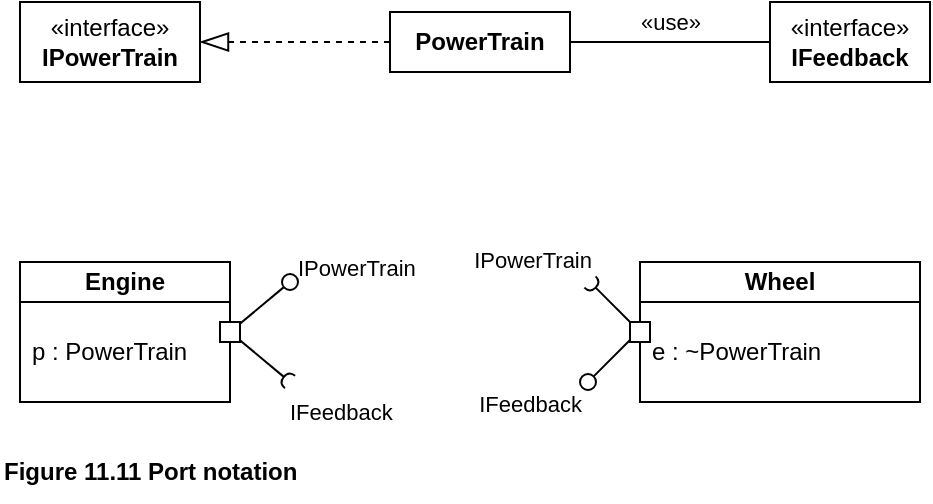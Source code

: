 <mxfile version="21.6.8" type="device" pages="4">
  <diagram name="11.11" id="qXBBxkJTrM5k1mew3Mwd">
    <mxGraphModel dx="880" dy="545" grid="1" gridSize="10" guides="1" tooltips="1" connect="1" arrows="1" fold="1" page="1" pageScale="1" pageWidth="1169" pageHeight="827" math="0" shadow="0">
      <root>
        <mxCell id="0" />
        <mxCell id="1" parent="0" />
        <mxCell id="z-pGq5DjagiHLuFVVeMk-1" value="«interface»&lt;br&gt;&lt;b&gt;IPowerTrain&lt;/b&gt;" style="fontStyle=0;html=1;whiteSpace=wrap;" vertex="1" parent="1">
          <mxGeometry x="10" width="90" height="40" as="geometry" />
        </mxCell>
        <mxCell id="z-pGq5DjagiHLuFVVeMk-2" style="edgeStyle=orthogonalEdgeStyle;rounded=0;orthogonalLoop=1;jettySize=auto;html=1;entryX=1;entryY=0.5;entryDx=0;entryDy=0;endArrow=blockThin;endFill=0;dashed=1;endSize=12;" edge="1" parent="1" source="z-pGq5DjagiHLuFVVeMk-3" target="z-pGq5DjagiHLuFVVeMk-1">
          <mxGeometry relative="1" as="geometry" />
        </mxCell>
        <mxCell id="z-pGq5DjagiHLuFVVeMk-3" value="&lt;b&gt;PowerTrain&lt;/b&gt;" style="fontStyle=0;html=1;whiteSpace=wrap;" vertex="1" parent="1">
          <mxGeometry x="195" y="5" width="90" height="30" as="geometry" />
        </mxCell>
        <mxCell id="z-pGq5DjagiHLuFVVeMk-4" style="edgeStyle=orthogonalEdgeStyle;rounded=0;orthogonalLoop=1;jettySize=auto;html=1;exitX=0;exitY=0.5;exitDx=0;exitDy=0;entryX=1;entryY=0.5;entryDx=0;entryDy=0;endArrow=none;endFill=0;" edge="1" parent="1" source="z-pGq5DjagiHLuFVVeMk-6" target="z-pGq5DjagiHLuFVVeMk-3">
          <mxGeometry relative="1" as="geometry" />
        </mxCell>
        <mxCell id="z-pGq5DjagiHLuFVVeMk-5" value="«use»" style="edgeLabel;html=1;align=center;verticalAlign=middle;resizable=0;points=[];" vertex="1" connectable="0" parent="z-pGq5DjagiHLuFVVeMk-4">
          <mxGeometry y="1" relative="1" as="geometry">
            <mxPoint y="-11" as="offset" />
          </mxGeometry>
        </mxCell>
        <mxCell id="z-pGq5DjagiHLuFVVeMk-6" value="«interface»&lt;br&gt;&lt;b&gt;IFeedback&lt;/b&gt;" style="fontStyle=0;html=1;whiteSpace=wrap;" vertex="1" parent="1">
          <mxGeometry x="385" width="80" height="40" as="geometry" />
        </mxCell>
        <mxCell id="z-pGq5DjagiHLuFVVeMk-7" value="&lt;b&gt;Engine&lt;/b&gt;" style="swimlane;fontStyle=0;align=center;verticalAlign=middle;childLayout=stackLayout;horizontal=1;startSize=20;horizontalStack=0;resizeParent=1;resizeParentMax=0;resizeLast=0;collapsible=0;marginBottom=0;html=1;whiteSpace=wrap;" vertex="1" parent="1">
          <mxGeometry x="10" y="130" width="105" height="70" as="geometry" />
        </mxCell>
        <mxCell id="z-pGq5DjagiHLuFVVeMk-8" value="p : PowerTrain" style="text;html=1;strokeColor=none;fillColor=none;align=left;verticalAlign=middle;spacingLeft=4;spacingRight=4;overflow=hidden;rotatable=0;points=[[0,0.5],[1,0.5]];portConstraint=eastwest;whiteSpace=wrap;" vertex="1" parent="z-pGq5DjagiHLuFVVeMk-7">
          <mxGeometry y="20" width="105" height="50" as="geometry" />
        </mxCell>
        <mxCell id="z-pGq5DjagiHLuFVVeMk-9" value="&lt;b&gt;Wheel&lt;/b&gt;" style="swimlane;fontStyle=0;align=center;verticalAlign=middle;childLayout=stackLayout;horizontal=1;startSize=20;horizontalStack=0;resizeParent=1;resizeParentMax=0;resizeLast=0;collapsible=0;marginBottom=0;html=1;whiteSpace=wrap;" vertex="1" parent="1">
          <mxGeometry x="320" y="130" width="140" height="70" as="geometry" />
        </mxCell>
        <mxCell id="z-pGq5DjagiHLuFVVeMk-10" value="e : ~PowerTrain" style="text;html=1;strokeColor=none;fillColor=none;align=left;verticalAlign=middle;spacingLeft=4;spacingRight=4;overflow=hidden;rotatable=0;points=[[0,0.5],[1,0.5]];portConstraint=eastwest;whiteSpace=wrap;" vertex="1" parent="z-pGq5DjagiHLuFVVeMk-9">
          <mxGeometry y="20" width="140" height="50" as="geometry" />
        </mxCell>
        <mxCell id="z-pGq5DjagiHLuFVVeMk-11" value="IFeedback" style="html=1;verticalAlign=top;labelBackgroundColor=none;startArrow=oval;startFill=0;startSize=8;endArrow=none;rounded=0;entryX=0;entryY=0.5;entryDx=0;entryDy=0;align=right;" edge="1" parent="1">
          <mxGeometry x="-1" y="3" relative="1" as="geometry">
            <mxPoint x="294" y="190" as="sourcePoint" />
            <mxPoint x="319" y="165" as="targetPoint" />
          </mxGeometry>
        </mxCell>
        <mxCell id="z-pGq5DjagiHLuFVVeMk-12" value="IPowerTrain" style="html=1;verticalAlign=bottom;labelBackgroundColor=none;startArrow=halfCircle;startFill=0;startSize=2;endArrow=none;rounded=0;entryX=0;entryY=0.5;entryDx=0;entryDy=0;align=right;" edge="1" parent="1" target="z-pGq5DjagiHLuFVVeMk-9">
          <mxGeometry x="-1" y="3" relative="1" as="geometry">
            <mxPoint x="295" y="140" as="sourcePoint" />
            <mxPoint x="475" y="250" as="targetPoint" />
          </mxGeometry>
        </mxCell>
        <mxCell id="z-pGq5DjagiHLuFVVeMk-13" value="" style="fontStyle=0;labelPosition=right;verticalLabelPosition=middle;align=left;verticalAlign=middle;spacingLeft=2;" vertex="1" parent="1">
          <mxGeometry x="315" y="160" width="10" height="10" as="geometry" />
        </mxCell>
        <mxCell id="z-pGq5DjagiHLuFVVeMk-14" value="IPowerTrain" style="html=1;verticalAlign=bottom;labelBackgroundColor=none;startArrow=oval;startFill=0;startSize=8;endArrow=none;rounded=0;entryX=1;entryY=0.5;entryDx=0;entryDy=0;align=left;" edge="1" parent="1" target="z-pGq5DjagiHLuFVVeMk-7">
          <mxGeometry x="-1" y="3" relative="1" as="geometry">
            <mxPoint x="145" y="140" as="sourcePoint" />
            <mxPoint x="425" y="260" as="targetPoint" />
          </mxGeometry>
        </mxCell>
        <mxCell id="z-pGq5DjagiHLuFVVeMk-15" value="IFeedback" style="html=1;verticalAlign=top;labelBackgroundColor=none;startArrow=halfCircle;startFill=0;startSize=2;endArrow=none;rounded=0;entryX=1;entryY=0.5;entryDx=0;entryDy=0;align=left;" edge="1" parent="1" target="z-pGq5DjagiHLuFVVeMk-7">
          <mxGeometry x="-1" y="3" relative="1" as="geometry">
            <mxPoint x="145" y="190" as="sourcePoint" />
            <mxPoint x="115" y="170" as="targetPoint" />
          </mxGeometry>
        </mxCell>
        <mxCell id="z-pGq5DjagiHLuFVVeMk-16" value="" style="fontStyle=0;labelPosition=right;verticalLabelPosition=middle;align=left;verticalAlign=middle;spacingLeft=2;" vertex="1" parent="1">
          <mxGeometry x="110" y="160" width="10" height="10" as="geometry" />
        </mxCell>
        <mxCell id="z-pGq5DjagiHLuFVVeMk-17" value="Figure 11.11 Port notation" style="text;html=1;align=left;verticalAlign=middle;resizable=0;points=[];autosize=1;strokeColor=none;fillColor=none;fontStyle=1" vertex="1" parent="1">
          <mxGeometry y="220" width="170" height="30" as="geometry" />
        </mxCell>
      </root>
    </mxGraphModel>
  </diagram>
  <diagram id="77reqiQl0KJ23HWe8Qhm" name="11.12">
    <mxGraphModel dx="880" dy="545" grid="1" gridSize="10" guides="1" tooltips="1" connect="1" arrows="1" fold="1" page="1" pageScale="1" pageWidth="1169" pageHeight="827" math="0" shadow="0">
      <root>
        <mxCell id="0" />
        <mxCell id="1" parent="0" />
        <mxCell id="6P1ikZxHtrNbOb9iXZvC-1" value="&lt;b&gt;Engine&lt;/b&gt;" style="swimlane;fontStyle=0;align=center;verticalAlign=middle;childLayout=stackLayout;horizontal=1;startSize=20;horizontalStack=0;resizeParent=1;resizeParentMax=0;resizeLast=0;collapsible=0;marginBottom=0;html=1;whiteSpace=wrap;" vertex="1" parent="1">
          <mxGeometry y="10" width="105" height="70" as="geometry" />
        </mxCell>
        <mxCell id="6P1ikZxHtrNbOb9iXZvC-2" value="IPowerTrain" style="html=1;verticalAlign=bottom;labelBackgroundColor=none;startArrow=oval;startFill=0;startSize=8;endArrow=none;rounded=0;entryX=1;entryY=0.5;entryDx=0;entryDy=0;align=left;" edge="1" parent="1" target="6P1ikZxHtrNbOb9iXZvC-1">
          <mxGeometry x="-1" y="3" relative="1" as="geometry">
            <mxPoint x="135" y="20" as="sourcePoint" />
            <mxPoint x="415" y="140" as="targetPoint" />
          </mxGeometry>
        </mxCell>
        <mxCell id="6P1ikZxHtrNbOb9iXZvC-3" value="IFeedback" style="html=1;verticalAlign=top;labelBackgroundColor=none;startArrow=halfCircle;startFill=0;startSize=2;endArrow=none;rounded=0;entryX=1;entryY=0.5;entryDx=0;entryDy=0;align=left;" edge="1" parent="1" target="6P1ikZxHtrNbOb9iXZvC-1">
          <mxGeometry x="-1" y="3" relative="1" as="geometry">
            <mxPoint x="135" y="70" as="sourcePoint" />
            <mxPoint x="105" y="50" as="targetPoint" />
          </mxGeometry>
        </mxCell>
        <mxCell id="6P1ikZxHtrNbOb9iXZvC-4" style="edgeStyle=orthogonalEdgeStyle;rounded=0;orthogonalLoop=1;jettySize=auto;html=1;exitX=0;exitY=0.5;exitDx=0;exitDy=0;entryX=1;entryY=0.5;entryDx=0;entryDy=0;endArrow=none;endFill=0;" edge="1" parent="1" source="6P1ikZxHtrNbOb9iXZvC-5" target="6P1ikZxHtrNbOb9iXZvC-6">
          <mxGeometry relative="1" as="geometry" />
        </mxCell>
        <mxCell id="6P1ikZxHtrNbOb9iXZvC-5" value="p : PowerTrain" style="fontStyle=0;labelPosition=right;verticalLabelPosition=middle;align=left;verticalAlign=middle;spacingLeft=2;" vertex="1" parent="1">
          <mxGeometry x="100" y="40" width="10" height="10" as="geometry" />
        </mxCell>
        <mxCell id="6P1ikZxHtrNbOb9iXZvC-6" value="" style="rounded=1;whiteSpace=wrap;html=1;fillColor=default;" vertex="1" parent="1">
          <mxGeometry x="73" y="42" width="12" height="6" as="geometry" />
        </mxCell>
        <mxCell id="6P1ikZxHtrNbOb9iXZvC-7" value="&lt;span&gt;Figure 11.12 Behavior Port notation&lt;/span&gt;" style="text;html=1;align=left;verticalAlign=middle;resizable=0;points=[];autosize=1;strokeColor=none;fillColor=none;fontStyle=1" vertex="1" parent="1">
          <mxGeometry y="88" width="230" height="30" as="geometry" />
        </mxCell>
      </root>
    </mxGraphModel>
  </diagram>
  <diagram id="gPt9ieXFL7AvwIuBrSTj" name="11.13">
    <mxGraphModel dx="880" dy="545" grid="1" gridSize="10" guides="1" tooltips="1" connect="1" arrows="1" fold="1" page="1" pageScale="1" pageWidth="1169" pageHeight="827" math="0" shadow="0">
      <root>
        <mxCell id="0" />
        <mxCell id="1" parent="0" />
        <mxCell id="8HdBCG8ZUy1Jyg4IT6fk-1" value="&lt;b&gt;OrderProcess&lt;/b&gt;" style="rounded=0;whiteSpace=wrap;html=1;" vertex="1" parent="1">
          <mxGeometry y="40" width="120" height="60" as="geometry" />
        </mxCell>
        <mxCell id="8HdBCG8ZUy1Jyg4IT6fk-2" value="" style="group" vertex="1" connectable="0" parent="1">
          <mxGeometry x="115" y="55" width="60" height="10" as="geometry" />
        </mxCell>
        <mxCell id="8HdBCG8ZUy1Jyg4IT6fk-3" value="Online&lt;br style=&quot;font-size: 11px;&quot;&gt;&lt;div style=&quot;font-size: 11px;&quot;&gt;&lt;span style=&quot;background-color: initial; font-size: 11px;&quot;&gt;Services&lt;/span&gt;&lt;/div&gt;" style="html=1;rounded=0;align=left;verticalAlign=bottom;labelPosition=right;verticalLabelPosition=top;fontSize=11;" vertex="1" parent="8HdBCG8ZUy1Jyg4IT6fk-2">
          <mxGeometry width="10" height="10" as="geometry" />
        </mxCell>
        <mxCell id="8HdBCG8ZUy1Jyg4IT6fk-4" value="" style="endArrow=none;html=1;rounded=0;align=center;verticalAlign=top;endFill=0;labelBackgroundColor=none;endSize=2;" edge="1" parent="8HdBCG8ZUy1Jyg4IT6fk-2" source="8HdBCG8ZUy1Jyg4IT6fk-3" target="8HdBCG8ZUy1Jyg4IT6fk-5">
          <mxGeometry relative="1" as="geometry" />
        </mxCell>
        <mxCell id="8HdBCG8ZUy1Jyg4IT6fk-5" value="OrderEntry,&lt;br&gt;Tracking" style="ellipse;html=1;fontSize=11;align=left;fillColor=none;points=[];aspect=fixed;resizable=0;verticalAlign=bottom;labelPosition=right;verticalLabelPosition=top;flipH=1;" vertex="1" parent="8HdBCG8ZUy1Jyg4IT6fk-2">
          <mxGeometry x="52" y="1" width="8" height="8" as="geometry" />
        </mxCell>
        <mxCell id="8HdBCG8ZUy1Jyg4IT6fk-6" value="" style="endArrow=none;html=1;rounded=0;align=center;verticalAlign=top;endFill=0;labelBackgroundColor=none;endSize=2;exitX=1;exitY=0.5;exitDx=0;exitDy=0;" edge="1" parent="1" source="8HdBCG8ZUy1Jyg4IT6fk-3" target="8HdBCG8ZUy1Jyg4IT6fk-7">
          <mxGeometry relative="1" as="geometry">
            <mxPoint x="260" y="135" as="sourcePoint" />
          </mxGeometry>
        </mxCell>
        <mxCell id="8HdBCG8ZUy1Jyg4IT6fk-7" value="Payment" style="shape=requiredInterface;html=1;fontSize=11;align=left;fillColor=none;points=[];aspect=fixed;resizable=0;verticalAlign=bottom;labelPosition=right;verticalLabelPosition=top;flipH=1;" vertex="1" parent="1">
          <mxGeometry x="175" y="90" width="5" height="10" as="geometry" />
        </mxCell>
        <mxCell id="8HdBCG8ZUy1Jyg4IT6fk-8" value="&lt;b&gt;Figure 11.13 Port notation showing multiple provided Interfaces&lt;/b&gt;" style="text;html=1;align=left;verticalAlign=middle;resizable=0;points=[];autosize=1;strokeColor=none;fillColor=none;" vertex="1" parent="1">
          <mxGeometry y="120" width="390" height="30" as="geometry" />
        </mxCell>
      </root>
    </mxGraphModel>
  </diagram>
  <diagram id="poypFwcL9p5WgIPQdRD7" name="11.14">
    <mxGraphModel dx="880" dy="545" grid="1" gridSize="10" guides="1" tooltips="1" connect="1" arrows="1" fold="1" page="1" pageScale="1" pageWidth="1169" pageHeight="827" math="0" shadow="0">
      <root>
        <mxCell id="0" />
        <mxCell id="1" parent="0" />
        <mxCell id="REKvt5ZD93iLjm3u8EG3-1" style="edgeStyle=orthogonalEdgeStyle;rounded=0;orthogonalLoop=1;jettySize=auto;html=1;exitX=0.5;exitY=1;exitDx=0;exitDy=0;entryX=0.5;entryY=0;entryDx=0;entryDy=0;startArrow=diamondThin;startFill=1;endArrow=none;endFill=0;startSize=12;" edge="1" parent="1" source="REKvt5ZD93iLjm3u8EG3-9" target="REKvt5ZD93iLjm3u8EG3-10">
          <mxGeometry relative="1" as="geometry" />
        </mxCell>
        <mxCell id="REKvt5ZD93iLjm3u8EG3-2" value="1" style="edgeLabel;html=1;align=center;verticalAlign=middle;resizable=0;points=[];" vertex="1" connectable="0" parent="REKvt5ZD93iLjm3u8EG3-1">
          <mxGeometry x="-0.433" relative="1" as="geometry">
            <mxPoint x="10" y="-7" as="offset" />
          </mxGeometry>
        </mxCell>
        <mxCell id="REKvt5ZD93iLjm3u8EG3-3" value="rear" style="edgeLabel;html=1;align=center;verticalAlign=middle;resizable=0;points=[];" vertex="1" connectable="0" parent="REKvt5ZD93iLjm3u8EG3-1">
          <mxGeometry x="0.533" y="1" relative="1" as="geometry">
            <mxPoint x="-20" as="offset" />
          </mxGeometry>
        </mxCell>
        <mxCell id="REKvt5ZD93iLjm3u8EG3-4" value="2" style="edgeLabel;html=1;align=center;verticalAlign=middle;resizable=0;points=[];" vertex="1" connectable="0" parent="REKvt5ZD93iLjm3u8EG3-1">
          <mxGeometry x="0.5" y="2" relative="1" as="geometry">
            <mxPoint x="8" as="offset" />
          </mxGeometry>
        </mxCell>
        <mxCell id="REKvt5ZD93iLjm3u8EG3-5" style="rounded=0;orthogonalLoop=1;jettySize=auto;html=1;exitX=0.5;exitY=0;exitDx=0;exitDy=0;entryX=0.25;entryY=1;entryDx=0;entryDy=0;startArrow=diamondThin;startFill=1;sourcePerimeterSpacing=0;endArrow=none;endFill=0;startSize=12;" edge="1" parent="1" source="REKvt5ZD93iLjm3u8EG3-9" target="REKvt5ZD93iLjm3u8EG3-21">
          <mxGeometry relative="1" as="geometry" />
        </mxCell>
        <mxCell id="REKvt5ZD93iLjm3u8EG3-6" value="1" style="edgeLabel;html=1;align=center;verticalAlign=middle;resizable=0;points=[];" vertex="1" connectable="0" parent="REKvt5ZD93iLjm3u8EG3-5">
          <mxGeometry x="0.674" y="1" relative="1" as="geometry">
            <mxPoint x="-10" as="offset" />
          </mxGeometry>
        </mxCell>
        <mxCell id="REKvt5ZD93iLjm3u8EG3-7" value="eng" style="edgeLabel;html=1;align=center;verticalAlign=middle;resizable=0;points=[];" vertex="1" connectable="0" parent="REKvt5ZD93iLjm3u8EG3-5">
          <mxGeometry x="0.545" y="-1" relative="1" as="geometry">
            <mxPoint x="15" as="offset" />
          </mxGeometry>
        </mxCell>
        <mxCell id="REKvt5ZD93iLjm3u8EG3-8" value="0..1" style="edgeLabel;html=1;align=center;verticalAlign=middle;resizable=0;points=[];" vertex="1" connectable="0" parent="REKvt5ZD93iLjm3u8EG3-5">
          <mxGeometry x="-0.553" relative="1" as="geometry">
            <mxPoint x="-16" y="-3" as="offset" />
          </mxGeometry>
        </mxCell>
        <mxCell id="REKvt5ZD93iLjm3u8EG3-9" value="&lt;b&gt;Car&lt;/b&gt;" style="rounded=0;whiteSpace=wrap;html=1;" vertex="1" parent="1">
          <mxGeometry x="3" y="140" width="80" height="40" as="geometry" />
        </mxCell>
        <mxCell id="REKvt5ZD93iLjm3u8EG3-10" value="&lt;b&gt;Wheel&lt;/b&gt;" style="rounded=0;whiteSpace=wrap;html=1;" vertex="1" parent="1">
          <mxGeometry x="3" y="240" width="80" height="40" as="geometry" />
        </mxCell>
        <mxCell id="REKvt5ZD93iLjm3u8EG3-11" style="edgeStyle=orthogonalEdgeStyle;rounded=0;orthogonalLoop=1;jettySize=auto;html=1;exitX=0.5;exitY=1;exitDx=0;exitDy=0;entryX=0.5;entryY=0;entryDx=0;entryDy=0;startArrow=diamondThin;startFill=1;endArrow=none;endFill=0;startSize=12;" edge="1" parent="1" source="REKvt5ZD93iLjm3u8EG3-18" target="REKvt5ZD93iLjm3u8EG3-19">
          <mxGeometry relative="1" as="geometry" />
        </mxCell>
        <mxCell id="REKvt5ZD93iLjm3u8EG3-12" value="1" style="edgeLabel;html=1;align=center;verticalAlign=middle;resizable=0;points=[];" vertex="1" connectable="0" parent="REKvt5ZD93iLjm3u8EG3-11">
          <mxGeometry x="-0.567" y="1" relative="1" as="geometry">
            <mxPoint x="10" as="offset" />
          </mxGeometry>
        </mxCell>
        <mxCell id="REKvt5ZD93iLjm3u8EG3-13" value="prop" style="edgeLabel;html=1;align=center;verticalAlign=middle;resizable=0;points=[];" vertex="1" connectable="0" parent="REKvt5ZD93iLjm3u8EG3-11">
          <mxGeometry x="0.467" relative="1" as="geometry">
            <mxPoint x="-20" y="1" as="offset" />
          </mxGeometry>
        </mxCell>
        <mxCell id="REKvt5ZD93iLjm3u8EG3-14" value="1" style="edgeLabel;html=1;align=center;verticalAlign=middle;resizable=0;points=[];" vertex="1" connectable="0" parent="REKvt5ZD93iLjm3u8EG3-11">
          <mxGeometry x="0.4" y="-2" relative="1" as="geometry">
            <mxPoint x="13" y="4" as="offset" />
          </mxGeometry>
        </mxCell>
        <mxCell id="REKvt5ZD93iLjm3u8EG3-15" style="rounded=0;orthogonalLoop=1;jettySize=auto;html=1;exitX=0.5;exitY=0;exitDx=0;exitDy=0;entryX=0.75;entryY=1;entryDx=0;entryDy=0;startArrow=diamondThin;startFill=1;sourcePerimeterSpacing=0;endArrow=none;endFill=0;startSize=12;" edge="1" parent="1" source="REKvt5ZD93iLjm3u8EG3-18" target="REKvt5ZD93iLjm3u8EG3-21">
          <mxGeometry relative="1" as="geometry" />
        </mxCell>
        <mxCell id="REKvt5ZD93iLjm3u8EG3-16" value="eng" style="edgeLabel;html=1;align=center;verticalAlign=middle;resizable=0;points=[];" vertex="1" connectable="0" parent="REKvt5ZD93iLjm3u8EG3-15">
          <mxGeometry x="0.503" relative="1" as="geometry">
            <mxPoint x="-16" y="-2" as="offset" />
          </mxGeometry>
        </mxCell>
        <mxCell id="REKvt5ZD93iLjm3u8EG3-17" value="1" style="edgeLabel;html=1;align=center;verticalAlign=middle;resizable=0;points=[];" vertex="1" connectable="0" parent="REKvt5ZD93iLjm3u8EG3-15">
          <mxGeometry x="0.514" y="1" relative="1" as="geometry">
            <mxPoint x="6" y="-8" as="offset" />
          </mxGeometry>
        </mxCell>
        <mxCell id="REKvt5ZD93iLjm3u8EG3-18" value="&lt;b&gt;Boat&lt;/b&gt;" style="rounded=0;whiteSpace=wrap;html=1;" vertex="1" parent="1">
          <mxGeometry x="123" y="140" width="80" height="40" as="geometry" />
        </mxCell>
        <mxCell id="REKvt5ZD93iLjm3u8EG3-19" value="&lt;b&gt;Propeller&lt;/b&gt;" style="rounded=0;whiteSpace=wrap;html=1;" vertex="1" parent="1">
          <mxGeometry x="123" y="240" width="80" height="40" as="geometry" />
        </mxCell>
        <mxCell id="REKvt5ZD93iLjm3u8EG3-20" value="" style="group" vertex="1" connectable="0" parent="1">
          <mxGeometry x="73" y="10" width="115" height="54" as="geometry" />
        </mxCell>
        <mxCell id="REKvt5ZD93iLjm3u8EG3-21" value="Engine" style="swimlane;fontStyle=1;align=center;verticalAlign=middle;childLayout=stackLayout;horizontal=1;startSize=38;horizontalStack=0;resizeParent=1;resizeParentMax=0;resizeLast=0;collapsible=0;marginBottom=0;html=1;whiteSpace=wrap;" vertex="1" parent="REKvt5ZD93iLjm3u8EG3-20">
          <mxGeometry width="60" height="54" as="geometry" />
        </mxCell>
        <mxCell id="REKvt5ZD93iLjm3u8EG3-22" value="" style="group" vertex="1" connectable="0" parent="REKvt5ZD93iLjm3u8EG3-20">
          <mxGeometry x="55" y="20" width="60" height="10" as="geometry" />
        </mxCell>
        <mxCell id="REKvt5ZD93iLjm3u8EG3-23" value="p : IPowerTrain" style="html=1;rounded=0;align=left;verticalAlign=bottom;labelPosition=right;verticalLabelPosition=top;fontSize=11;" vertex="1" parent="REKvt5ZD93iLjm3u8EG3-22">
          <mxGeometry width="10" height="10" as="geometry" />
        </mxCell>
        <mxCell id="REKvt5ZD93iLjm3u8EG3-24" value="" style="endArrow=none;html=1;rounded=0;align=center;verticalAlign=top;endFill=0;labelBackgroundColor=none;endSize=2;" edge="1" parent="REKvt5ZD93iLjm3u8EG3-22" source="REKvt5ZD93iLjm3u8EG3-23" target="REKvt5ZD93iLjm3u8EG3-25">
          <mxGeometry relative="1" as="geometry" />
        </mxCell>
        <mxCell id="REKvt5ZD93iLjm3u8EG3-25" value="" style="ellipse;html=1;fontSize=11;align=left;fillColor=none;points=[];aspect=fixed;resizable=0;verticalAlign=bottom;labelPosition=right;verticalLabelPosition=top;flipH=1;" vertex="1" parent="REKvt5ZD93iLjm3u8EG3-22">
          <mxGeometry x="52" y="1" width="8" height="8" as="geometry" />
        </mxCell>
        <mxCell id="REKvt5ZD93iLjm3u8EG3-26" value="" style="html=1;rounded=0;verticalAlign=top;align=left;" vertex="1" parent="1">
          <mxGeometry x="198" y="255" width="10" height="10" as="geometry" />
        </mxCell>
        <mxCell id="REKvt5ZD93iLjm3u8EG3-27" value="" style="endArrow=none;html=1;rounded=0;align=center;verticalAlign=top;endFill=0;labelBackgroundColor=none;endSize=2;" edge="1" parent="1" source="REKvt5ZD93iLjm3u8EG3-26" target="REKvt5ZD93iLjm3u8EG3-29">
          <mxGeometry relative="1" as="geometry" />
        </mxCell>
        <mxCell id="REKvt5ZD93iLjm3u8EG3-28" value="e: ~PowerTrain" style="edgeLabel;html=1;align=left;verticalAlign=bottom;resizable=0;points=[];" vertex="1" connectable="0" parent="REKvt5ZD93iLjm3u8EG3-27">
          <mxGeometry x="0.009" y="1" relative="1" as="geometry">
            <mxPoint x="-23" y="-4" as="offset" />
          </mxGeometry>
        </mxCell>
        <mxCell id="REKvt5ZD93iLjm3u8EG3-29" value="" style="shape=requiredInterface;html=1;fontSize=11;align=center;fillColor=none;points=[];aspect=fixed;resizable=0;verticalAlign=bottom;labelPosition=center;verticalLabelPosition=top;flipH=1;" vertex="1" parent="1">
          <mxGeometry x="253" y="255" width="5" height="10" as="geometry" />
        </mxCell>
        <mxCell id="REKvt5ZD93iLjm3u8EG3-30" value="&lt;span&gt;Figure 11.14 Port examples&lt;/span&gt;" style="text;html=1;align=left;verticalAlign=middle;resizable=0;points=[];autosize=1;strokeColor=none;fillColor=none;fontStyle=1" vertex="1" parent="1">
          <mxGeometry y="280" width="180" height="30" as="geometry" />
        </mxCell>
        <mxCell id="REKvt5ZD93iLjm3u8EG3-31" value="Car" style="swimlane;fontStyle=1;align=center;verticalAlign=middle;childLayout=stackLayout;horizontal=1;startSize=29;horizontalStack=0;resizeParent=1;resizeParentMax=0;resizeLast=0;collapsible=0;marginBottom=0;html=1;whiteSpace=wrap;" vertex="1" parent="1">
          <mxGeometry x="300" y="20" width="350" height="100" as="geometry" />
        </mxCell>
        <mxCell id="REKvt5ZD93iLjm3u8EG3-32" value="" style="group" vertex="1" connectable="0" parent="1">
          <mxGeometry x="315" y="69" width="320" height="30" as="geometry" />
        </mxCell>
        <mxCell id="REKvt5ZD93iLjm3u8EG3-33" value="rear : Wheel[2]" style="fontStyle=0;html=1;whiteSpace=wrap;" vertex="1" parent="REKvt5ZD93iLjm3u8EG3-32">
          <mxGeometry width="100" height="30" as="geometry" />
        </mxCell>
        <mxCell id="REKvt5ZD93iLjm3u8EG3-34" value="eng : Engine" style="fontStyle=0;html=1;whiteSpace=wrap;" vertex="1" parent="REKvt5ZD93iLjm3u8EG3-32">
          <mxGeometry x="220" width="100" height="30" as="geometry" />
        </mxCell>
        <mxCell id="REKvt5ZD93iLjm3u8EG3-35" value="" style="html=1;rounded=0;" vertex="1" parent="REKvt5ZD93iLjm3u8EG3-32">
          <mxGeometry x="215" y="10" width="10" height="10" as="geometry" />
        </mxCell>
        <mxCell id="REKvt5ZD93iLjm3u8EG3-36" value="" style="endArrow=none;html=1;rounded=0;align=center;verticalAlign=top;endFill=0;labelBackgroundColor=none;endSize=2;entryX=1;entryY=0.5;entryDx=0;entryDy=0;" edge="1" parent="REKvt5ZD93iLjm3u8EG3-32" source="REKvt5ZD93iLjm3u8EG3-35" target="REKvt5ZD93iLjm3u8EG3-33">
          <mxGeometry relative="1" as="geometry">
            <mxPoint x="192" y="-50" as="targetPoint" />
          </mxGeometry>
        </mxCell>
        <mxCell id="REKvt5ZD93iLjm3u8EG3-37" value="axle" style="edgeLabel;html=1;align=center;verticalAlign=bottom;resizable=0;points=[];" vertex="1" connectable="0" parent="REKvt5ZD93iLjm3u8EG3-36">
          <mxGeometry x="-0.03" y="1" relative="1" as="geometry">
            <mxPoint y="-3" as="offset" />
          </mxGeometry>
        </mxCell>
        <mxCell id="REKvt5ZD93iLjm3u8EG3-38" value="p" style="edgeLabel;html=1;align=center;verticalAlign=top;resizable=0;points=[];" vertex="1" connectable="0" parent="REKvt5ZD93iLjm3u8EG3-36">
          <mxGeometry x="-0.761" y="1" relative="1" as="geometry">
            <mxPoint as="offset" />
          </mxGeometry>
        </mxCell>
        <mxCell id="REKvt5ZD93iLjm3u8EG3-39" value="Boat" style="swimlane;fontStyle=1;align=center;verticalAlign=middle;childLayout=stackLayout;horizontal=1;startSize=29;horizontalStack=0;resizeParent=1;resizeParentMax=0;resizeLast=0;collapsible=0;marginBottom=0;html=1;whiteSpace=wrap;" vertex="1" parent="1">
          <mxGeometry x="300" y="170" width="350" height="100" as="geometry" />
        </mxCell>
        <mxCell id="REKvt5ZD93iLjm3u8EG3-40" value="" style="group" vertex="1" connectable="0" parent="1">
          <mxGeometry x="315" y="219" width="320" height="30" as="geometry" />
        </mxCell>
        <mxCell id="REKvt5ZD93iLjm3u8EG3-41" value="prop : Propeller" style="fontStyle=0;html=1;whiteSpace=wrap;" vertex="1" parent="REKvt5ZD93iLjm3u8EG3-40">
          <mxGeometry width="100" height="30" as="geometry" />
        </mxCell>
        <mxCell id="REKvt5ZD93iLjm3u8EG3-42" value="eng : Engine" style="fontStyle=0;html=1;whiteSpace=wrap;" vertex="1" parent="REKvt5ZD93iLjm3u8EG3-40">
          <mxGeometry x="220" width="100" height="30" as="geometry" />
        </mxCell>
        <mxCell id="REKvt5ZD93iLjm3u8EG3-43" value="" style="html=1;rounded=0;" vertex="1" parent="REKvt5ZD93iLjm3u8EG3-40">
          <mxGeometry x="215" y="10" width="10" height="10" as="geometry" />
        </mxCell>
        <mxCell id="REKvt5ZD93iLjm3u8EG3-44" value="" style="endArrow=none;html=1;rounded=0;align=center;verticalAlign=top;endFill=0;labelBackgroundColor=none;endSize=2;entryX=1;entryY=0.5;entryDx=0;entryDy=0;" edge="1" parent="REKvt5ZD93iLjm3u8EG3-40" source="REKvt5ZD93iLjm3u8EG3-43" target="REKvt5ZD93iLjm3u8EG3-41">
          <mxGeometry relative="1" as="geometry">
            <mxPoint x="192" y="-50" as="targetPoint" />
          </mxGeometry>
        </mxCell>
        <mxCell id="REKvt5ZD93iLjm3u8EG3-45" value="shaft" style="edgeLabel;html=1;align=center;verticalAlign=bottom;resizable=0;points=[];" vertex="1" connectable="0" parent="REKvt5ZD93iLjm3u8EG3-44">
          <mxGeometry x="-0.03" y="1" relative="1" as="geometry">
            <mxPoint y="-3" as="offset" />
          </mxGeometry>
        </mxCell>
        <mxCell id="REKvt5ZD93iLjm3u8EG3-46" value="p" style="edgeLabel;html=1;align=center;verticalAlign=top;resizable=0;points=[];" vertex="1" connectable="0" parent="REKvt5ZD93iLjm3u8EG3-44">
          <mxGeometry x="-0.761" y="1" relative="1" as="geometry">
            <mxPoint as="offset" />
          </mxGeometry>
        </mxCell>
        <mxCell id="REKvt5ZD93iLjm3u8EG3-47" value="e" style="edgeLabel;html=1;align=center;verticalAlign=middle;resizable=0;points=[];" vertex="1" connectable="0" parent="REKvt5ZD93iLjm3u8EG3-44">
          <mxGeometry x="0.747" y="1" relative="1" as="geometry">
            <mxPoint y="14" as="offset" />
          </mxGeometry>
        </mxCell>
        <mxCell id="REKvt5ZD93iLjm3u8EG3-48" value="" style="html=1;rounded=0;" vertex="1" parent="REKvt5ZD93iLjm3u8EG3-40">
          <mxGeometry x="95" y="10" width="10" height="10" as="geometry" />
        </mxCell>
      </root>
    </mxGraphModel>
  </diagram>
</mxfile>
